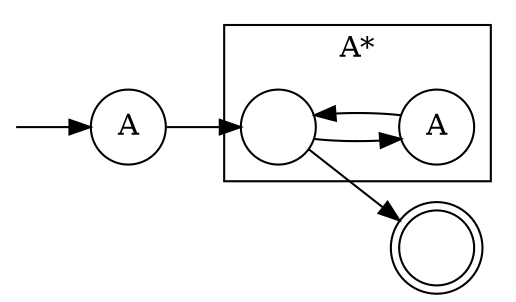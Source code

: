 digraph G {
  node [shape=circle]
  rankdir=LR
  
  init [label="", shape=point, style=invis]
  A1 [label=A]
  
  init -> A1
  A1 -> s2

  subgraph cluster1 {
    label="A*"
    
    s2 [label=""]
    A2 [label=A]
    
    s2 -> A2
    A2 -> s2
  }
  
  s2 -> accept

  accept [label="", shape=doublecircle]
}
